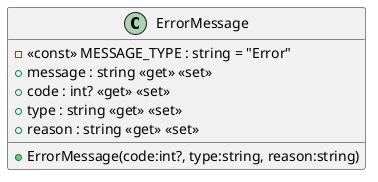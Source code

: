 @startuml
class ErrorMessage {
    + ErrorMessage(code:int?, type:string, reason:string)
    - <<const>> MESSAGE_TYPE : string = "Error"
    + message : string <<get>> <<set>>
    + code : int? <<get>> <<set>>
    + type : string <<get>> <<set>>
    + reason : string <<get>> <<set>>
}
@enduml
